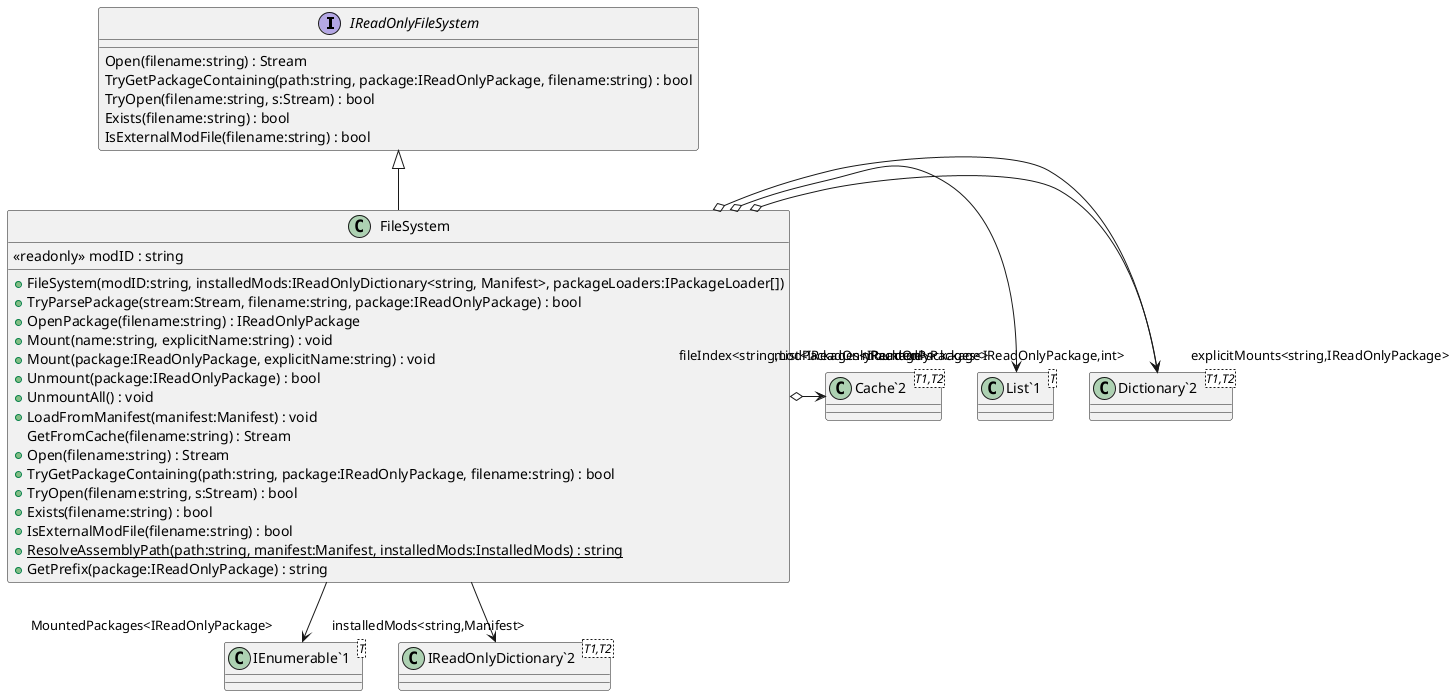 @startuml
interface IReadOnlyFileSystem {
    Open(filename:string) : Stream
    TryGetPackageContaining(path:string, package:IReadOnlyPackage, filename:string) : bool
    TryOpen(filename:string, s:Stream) : bool
    Exists(filename:string) : bool
    IsExternalModFile(filename:string) : bool
}
class FileSystem {
    <<readonly>> modID : string
    + FileSystem(modID:string, installedMods:IReadOnlyDictionary<string, Manifest>, packageLoaders:IPackageLoader[])
    + TryParsePackage(stream:Stream, filename:string, package:IReadOnlyPackage) : bool
    + OpenPackage(filename:string) : IReadOnlyPackage
    + Mount(name:string, explicitName:string) : void
    + Mount(package:IReadOnlyPackage, explicitName:string) : void
    + Unmount(package:IReadOnlyPackage) : bool
    + UnmountAll() : void
    + LoadFromManifest(manifest:Manifest) : void
    GetFromCache(filename:string) : Stream
    + Open(filename:string) : Stream
    + TryGetPackageContaining(path:string, package:IReadOnlyPackage, filename:string) : bool
    + TryOpen(filename:string, s:Stream) : bool
    + Exists(filename:string) : bool
    + IsExternalModFile(filename:string) : bool
    + {static} ResolveAssemblyPath(path:string, manifest:Manifest, installedMods:InstalledMods) : string
    + GetPrefix(package:IReadOnlyPackage) : string
}
class "IEnumerable`1"<T> {
}
class "Dictionary`2"<T1,T2> {
}
class "List`1"<T> {
}
class "IReadOnlyDictionary`2"<T1,T2> {
}
class "Cache`2"<T1,T2> {
}
IReadOnlyFileSystem <|-- FileSystem
FileSystem --> "MountedPackages<IReadOnlyPackage>" "IEnumerable`1"
FileSystem o-> "mountedPackages<IReadOnlyPackage,int>" "Dictionary`2"
FileSystem o-> "explicitMounts<string,IReadOnlyPackage>" "Dictionary`2"
FileSystem o-> "modPackages<IReadOnlyPackage>" "List`1"
FileSystem --> "installedMods<string,Manifest>" "IReadOnlyDictionary`2"
FileSystem o-> "fileIndex<string,List<IReadOnlyPackage>>" "Cache`2"
@enduml

